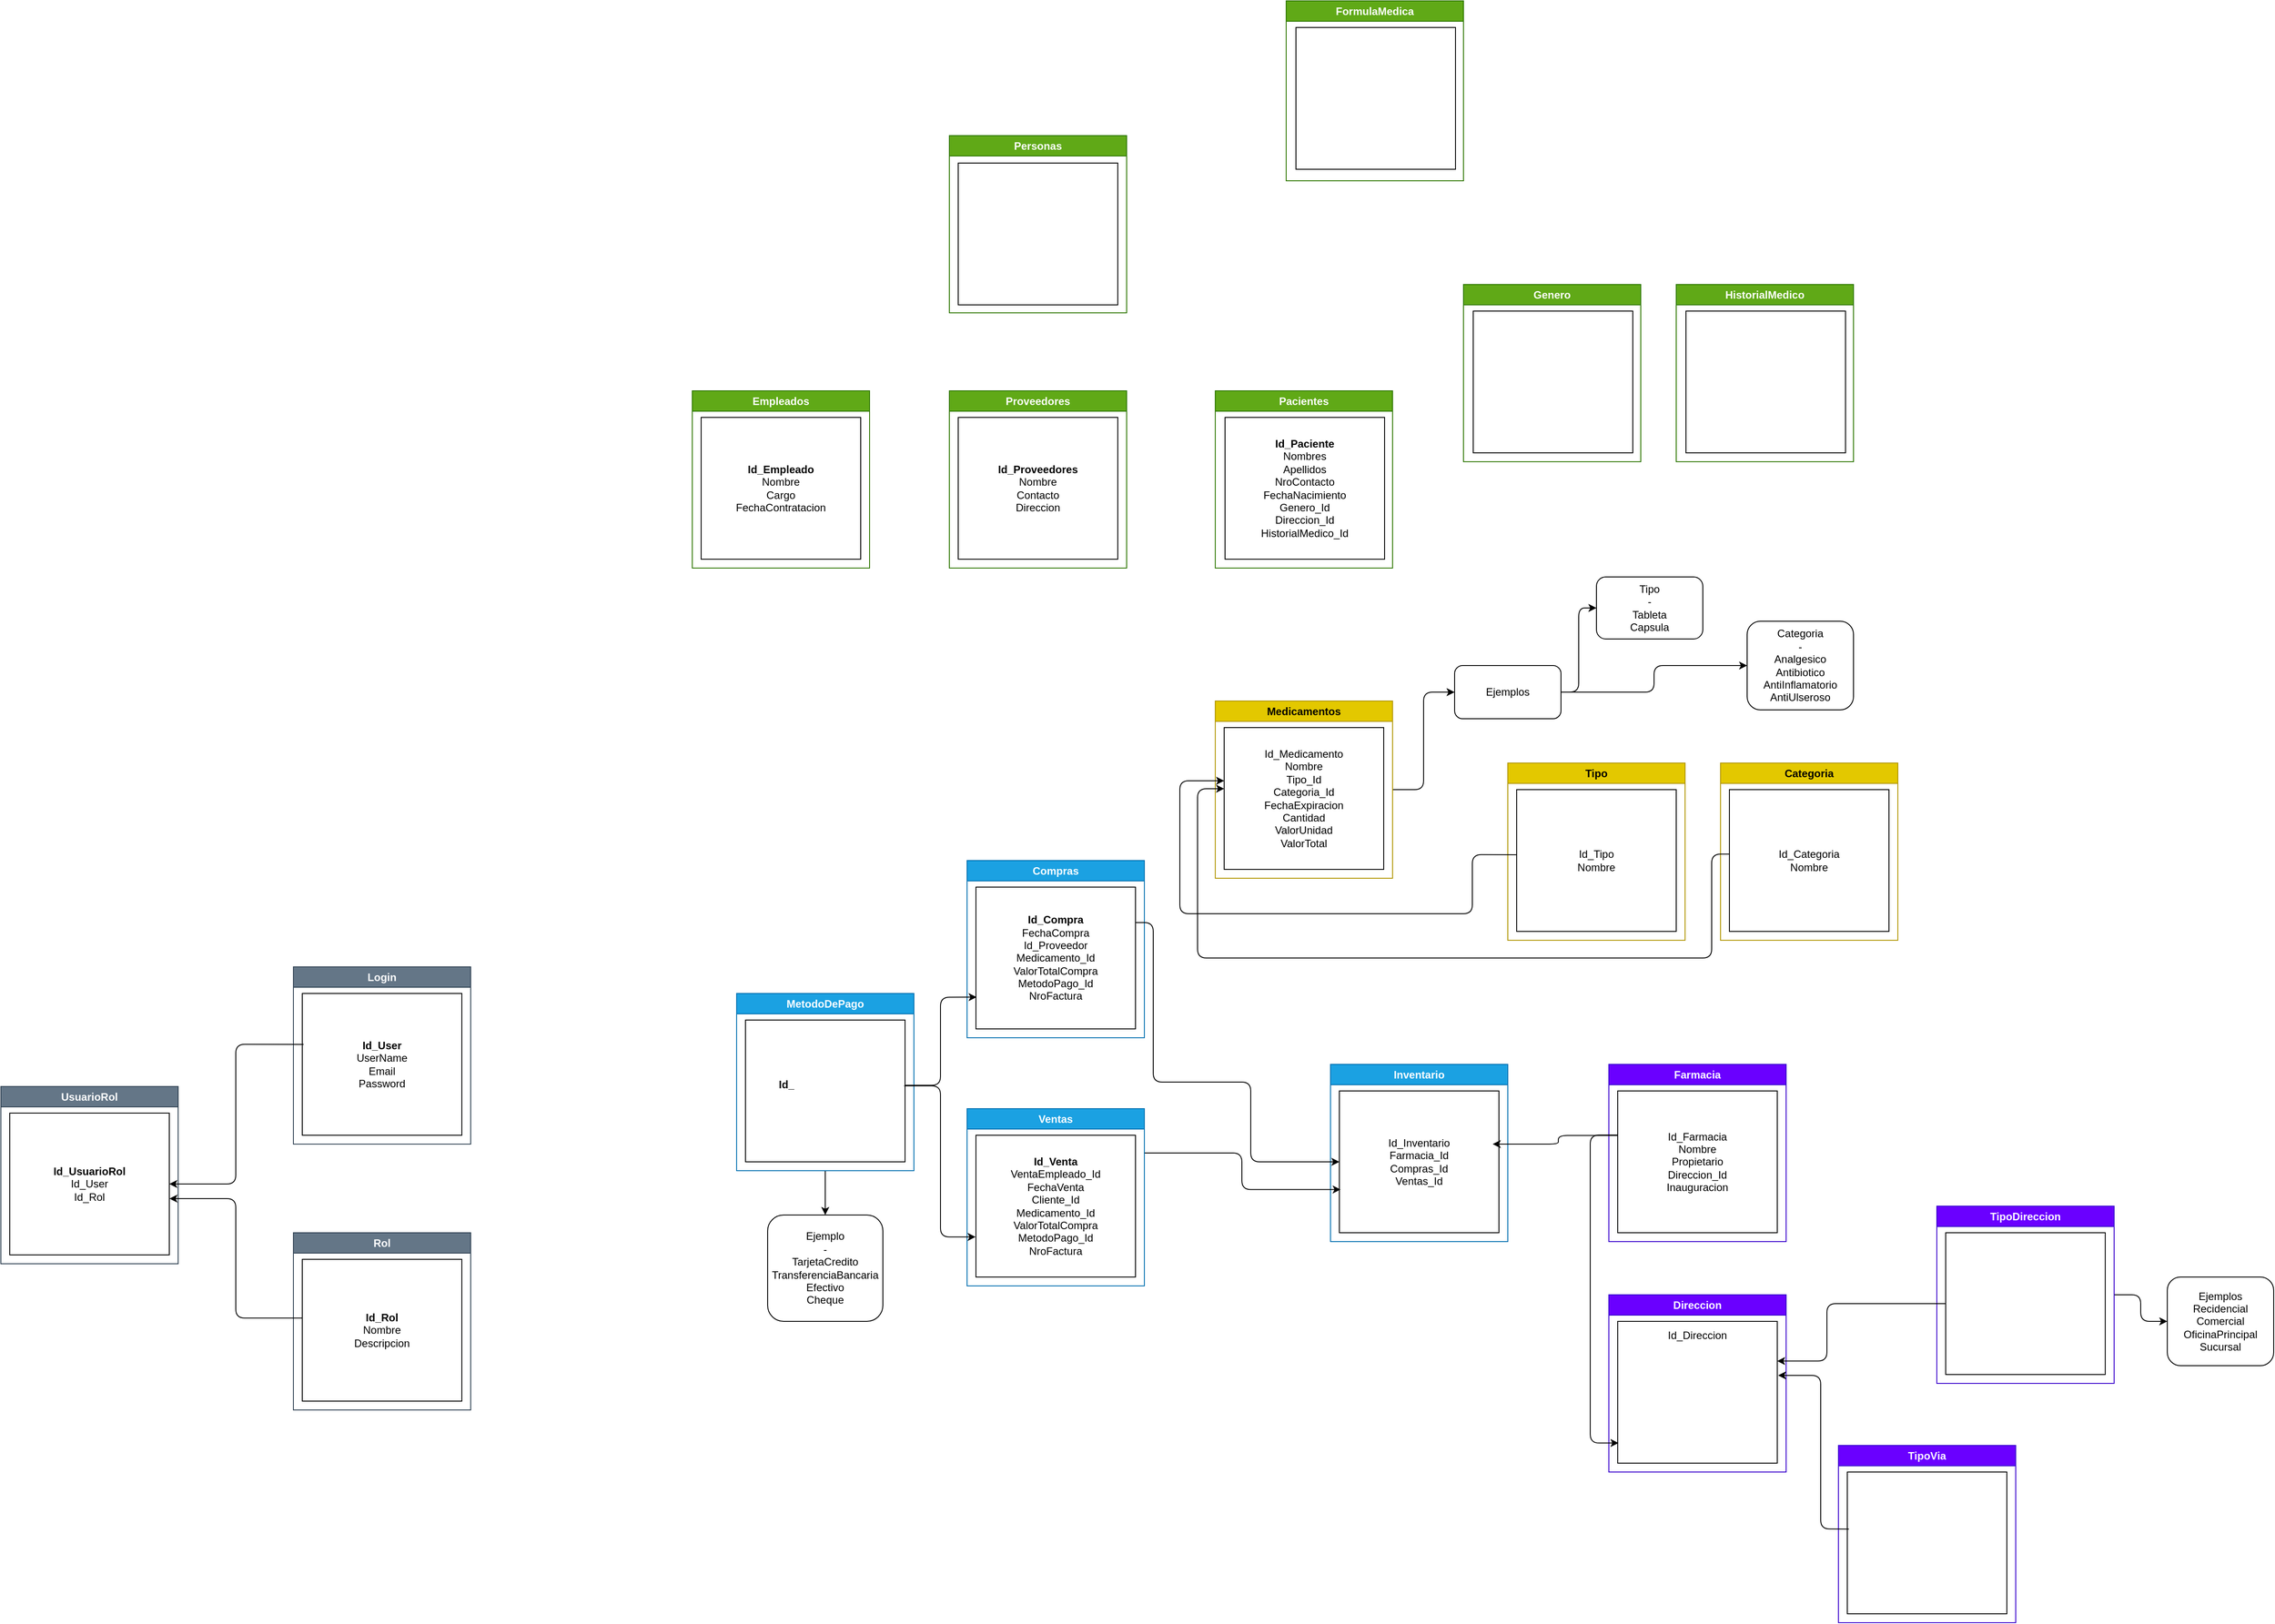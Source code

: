 <mxfile>
    <diagram name="Página-1" id="jpfWLPqKtA525M7urUYz">
        <mxGraphModel dx="5267" dy="6322" grid="1" gridSize="10" guides="1" tooltips="1" connect="1" arrows="1" fold="1" page="1" pageScale="1" pageWidth="827" pageHeight="1169" math="0" shadow="0">
            <root>
                <mxCell id="0"/>
                <mxCell id="1" parent="0"/>
                <mxCell id="NZvGtXNSFo7niaEzpbH--16" value="Compras" style="swimlane;whiteSpace=wrap;html=1;fillColor=#1ba1e2;fontColor=#ffffff;strokeColor=#006EAF;" parent="1" vertex="1">
                    <mxGeometry x="560" y="50" width="200" height="200" as="geometry"/>
                </mxCell>
                <mxCell id="9" value="&lt;b&gt;Id_Compra&lt;br&gt;&lt;/b&gt;FechaCompra&lt;br&gt;Id_Proveedor&lt;br&gt;Medicamento_Id&lt;br&gt;ValorTotalCompra&lt;br&gt;MetodoPago_Id&lt;br&gt;NroFactura" style="whiteSpace=wrap;html=1;" parent="NZvGtXNSFo7niaEzpbH--16" vertex="1">
                    <mxGeometry x="10" y="30" width="180" height="160" as="geometry"/>
                </mxCell>
                <mxCell id="NZvGtXNSFo7niaEzpbH--19" value="Proveedores" style="swimlane;whiteSpace=wrap;html=1;fillColor=#60a917;fontColor=#ffffff;strokeColor=#2D7600;" parent="1" vertex="1">
                    <mxGeometry x="540" y="-480" width="200" height="200" as="geometry"/>
                </mxCell>
                <mxCell id="18" value="&lt;b&gt;Id_Proveedores&lt;/b&gt;&lt;br&gt;Nombre&lt;br&gt;Contacto&lt;br&gt;Direccion" style="whiteSpace=wrap;html=1;" parent="NZvGtXNSFo7niaEzpbH--19" vertex="1">
                    <mxGeometry x="10" y="30" width="180" height="160" as="geometry"/>
                </mxCell>
                <mxCell id="NZvGtXNSFo7niaEzpbH--20" value="Farmacia" style="swimlane;whiteSpace=wrap;html=1;fillColor=#6a00ff;fontColor=#ffffff;strokeColor=#3700CC;" parent="1" vertex="1">
                    <mxGeometry x="1284" y="280" width="200" height="200" as="geometry"/>
                </mxCell>
                <mxCell id="3" value="Id_Farmacia&lt;br&gt;Nombre&lt;br&gt;Propietario&lt;br&gt;Direccion_Id&lt;br&gt;Inauguracion" style="whiteSpace=wrap;html=1;" parent="NZvGtXNSFo7niaEzpbH--20" vertex="1">
                    <mxGeometry x="10" y="30" width="180" height="160" as="geometry"/>
                </mxCell>
                <mxCell id="NZvGtXNSFo7niaEzpbH--22" value="Personas" style="swimlane;whiteSpace=wrap;html=1;fillColor=#60a917;fontColor=#ffffff;strokeColor=#2D7600;" parent="1" vertex="1">
                    <mxGeometry x="540" y="-768" width="200" height="200" as="geometry"/>
                </mxCell>
                <mxCell id="16" value="" style="whiteSpace=wrap;html=1;" parent="NZvGtXNSFo7niaEzpbH--22" vertex="1">
                    <mxGeometry x="10" y="31" width="180" height="160" as="geometry"/>
                </mxCell>
                <mxCell id="NZvGtXNSFo7niaEzpbH--23" value="Inventario" style="swimlane;whiteSpace=wrap;html=1;startSize=23;fillColor=#1ba1e2;fontColor=#ffffff;strokeColor=#006EAF;" parent="1" vertex="1">
                    <mxGeometry x="970" y="280" width="200" height="200" as="geometry"/>
                </mxCell>
                <mxCell id="6" value="Id_Inventario&lt;br&gt;Farmacia_Id&lt;br&gt;Compras_Id&lt;br&gt;Ventas_Id" style="whiteSpace=wrap;html=1;" parent="NZvGtXNSFo7niaEzpbH--23" vertex="1">
                    <mxGeometry x="10" y="30" width="180" height="160" as="geometry"/>
                </mxCell>
                <mxCell id="NZvGtXNSFo7niaEzpbH--24" value="Empleados" style="swimlane;whiteSpace=wrap;html=1;fillColor=#60a917;fontColor=#ffffff;strokeColor=#2D7600;" parent="1" vertex="1">
                    <mxGeometry x="250" y="-480" width="200" height="200" as="geometry"/>
                </mxCell>
                <mxCell id="12" value="&lt;b&gt;Id_Empleado&lt;/b&gt;&lt;br&gt;Nombre&lt;br&gt;Cargo&lt;br&gt;FechaContratacion" style="whiteSpace=wrap;html=1;" parent="NZvGtXNSFo7niaEzpbH--24" vertex="1">
                    <mxGeometry x="10" y="30" width="180" height="160" as="geometry"/>
                </mxCell>
                <mxCell id="NZvGtXNSFo7niaEzpbH--25" value="FormulaMedica" style="swimlane;whiteSpace=wrap;html=1;fillColor=#60a917;fontColor=#ffffff;strokeColor=#2D7600;" parent="1" vertex="1">
                    <mxGeometry x="920" y="-920" width="200" height="203" as="geometry"/>
                </mxCell>
                <mxCell id="13" value="" style="whiteSpace=wrap;html=1;" parent="NZvGtXNSFo7niaEzpbH--25" vertex="1">
                    <mxGeometry x="11" y="30" width="180" height="160" as="geometry"/>
                </mxCell>
                <mxCell id="NZvGtXNSFo7niaEzpbH--26" value="Pacientes" style="swimlane;whiteSpace=wrap;html=1;fillColor=#60a917;fontColor=#ffffff;strokeColor=#2D7600;" parent="1" vertex="1">
                    <mxGeometry x="840" y="-480" width="200" height="200" as="geometry"/>
                </mxCell>
                <mxCell id="17" value="&lt;b&gt;Id_Paciente&lt;/b&gt;&lt;br&gt;Nombres&lt;br&gt;Apellidos&lt;br&gt;NroContacto&lt;br&gt;FechaNacimiento&lt;br&gt;Genero_Id&lt;br&gt;Direccion_Id&lt;br&gt;HistorialMedico_Id" style="whiteSpace=wrap;html=1;" parent="NZvGtXNSFo7niaEzpbH--26" vertex="1">
                    <mxGeometry x="11" y="30" width="180" height="160" as="geometry"/>
                </mxCell>
                <mxCell id="61" style="edgeStyle=orthogonalEdgeStyle;html=1;exitX=1;exitY=0.25;exitDx=0;exitDy=0;entryX=0.008;entryY=0.695;entryDx=0;entryDy=0;entryPerimeter=0;" edge="1" parent="1" source="NZvGtXNSFo7niaEzpbH--27" target="6">
                    <mxGeometry relative="1" as="geometry"/>
                </mxCell>
                <mxCell id="NZvGtXNSFo7niaEzpbH--27" value="Ventas" style="swimlane;whiteSpace=wrap;html=1;fillColor=#1ba1e2;fontColor=#ffffff;strokeColor=#006EAF;" parent="1" vertex="1">
                    <mxGeometry x="560" y="330" width="200" height="200" as="geometry"/>
                </mxCell>
                <mxCell id="8" value="&lt;b&gt;Id_Venta&lt;br&gt;&lt;/b&gt;VentaEmpleado_Id&lt;b&gt;&lt;br&gt;&lt;/b&gt;FechaVenta&lt;br&gt;Cliente_Id&lt;br&gt;Medicamento_Id&lt;br&gt;ValorTotalCompra&lt;br&gt;MetodoPago_Id&lt;br&gt;NroFactura" style="whiteSpace=wrap;html=1;" parent="NZvGtXNSFo7niaEzpbH--27" vertex="1">
                    <mxGeometry x="10" y="30" width="180" height="160" as="geometry"/>
                </mxCell>
                <mxCell id="52" style="edgeStyle=orthogonalEdgeStyle;html=1;exitX=1;exitY=0.5;exitDx=0;exitDy=0;entryX=0;entryY=0.5;entryDx=0;entryDy=0;" edge="1" parent="1" source="NZvGtXNSFo7niaEzpbH--28" target="39">
                    <mxGeometry relative="1" as="geometry"/>
                </mxCell>
                <mxCell id="NZvGtXNSFo7niaEzpbH--28" value="Medicamentos" style="swimlane;whiteSpace=wrap;html=1;fillColor=#e3c800;fontColor=#000000;strokeColor=#B09500;" parent="1" vertex="1">
                    <mxGeometry x="840" y="-130" width="200" height="200" as="geometry"/>
                </mxCell>
                <mxCell id="4" value="Id_Medicamento&lt;br&gt;Nombre&lt;br&gt;Tipo_Id&lt;br&gt;Categoria_Id&lt;br&gt;FechaExpiracion&lt;br&gt;Cantidad&lt;br&gt;ValorUnidad&lt;br&gt;ValorTotal" style="whiteSpace=wrap;html=1;" parent="NZvGtXNSFo7niaEzpbH--28" vertex="1">
                    <mxGeometry x="10" y="30" width="180" height="160" as="geometry"/>
                </mxCell>
                <mxCell id="20" value="Rol" style="swimlane;whiteSpace=wrap;html=1;fillColor=#647687;fontColor=#ffffff;strokeColor=#314354;" parent="1" vertex="1">
                    <mxGeometry x="-200" y="470" width="200" height="200" as="geometry"/>
                </mxCell>
                <mxCell id="21" value="&lt;b&gt;Id_Rol&lt;/b&gt;&lt;br&gt;Nombre&lt;br&gt;Descripcion" style="whiteSpace=wrap;html=1;" parent="20" vertex="1">
                    <mxGeometry x="10" y="30" width="180" height="160" as="geometry"/>
                </mxCell>
                <mxCell id="22" value="Login" style="swimlane;whiteSpace=wrap;html=1;fillColor=#647687;fontColor=#ffffff;strokeColor=#314354;" parent="1" vertex="1">
                    <mxGeometry x="-200" y="170" width="200" height="200" as="geometry"/>
                </mxCell>
                <mxCell id="23" value="&lt;b&gt;Id_User&lt;/b&gt;&lt;br&gt;UserName&lt;br&gt;Email&lt;br&gt;Password" style="whiteSpace=wrap;html=1;" parent="22" vertex="1">
                    <mxGeometry x="10" y="30" width="180" height="160" as="geometry"/>
                </mxCell>
                <mxCell id="24" value="UsuarioRol" style="swimlane;whiteSpace=wrap;html=1;fillColor=#647687;fontColor=#ffffff;strokeColor=#314354;" parent="1" vertex="1">
                    <mxGeometry x="-530" y="305" width="200" height="200" as="geometry"/>
                </mxCell>
                <mxCell id="25" value="&lt;b&gt;Id_UsuarioRol&lt;/b&gt;&lt;br&gt;Id_User&lt;br&gt;Id_Rol" style="whiteSpace=wrap;html=1;" parent="24" vertex="1">
                    <mxGeometry x="10" y="30" width="180" height="160" as="geometry"/>
                </mxCell>
                <mxCell id="27" style="edgeStyle=orthogonalEdgeStyle;html=1;exitX=-0.002;exitY=0.414;exitDx=0;exitDy=0;entryX=1.001;entryY=0.603;entryDx=0;entryDy=0;exitPerimeter=0;entryPerimeter=0;" parent="1" source="21" target="25" edge="1">
                    <mxGeometry relative="1" as="geometry"/>
                </mxCell>
                <mxCell id="28" style="edgeStyle=orthogonalEdgeStyle;html=1;exitX=0.008;exitY=0.359;exitDx=0;exitDy=0;entryX=1;entryY=0.5;entryDx=0;entryDy=0;exitPerimeter=0;" parent="1" source="23" target="25" edge="1">
                    <mxGeometry relative="1" as="geometry"/>
                </mxCell>
                <mxCell id="29" value="Direccion" style="swimlane;whiteSpace=wrap;html=1;fillColor=#6a00ff;fontColor=#ffffff;strokeColor=#3700CC;" parent="1" vertex="1">
                    <mxGeometry x="1284" y="540" width="200" height="200" as="geometry"/>
                </mxCell>
                <mxCell id="30" value="Id_Direccion&lt;br&gt;&lt;span style=&quot;color: rgb(255, 255, 255);&quot;&gt;Direccion&lt;br&gt;Tipo_Id&lt;br&gt;&lt;/span&gt;&lt;span style=&quot;color: rgb(255, 255, 255);&quot;&gt;TipoVia_Id&lt;/span&gt;&lt;br style=&quot;color: rgb(255, 255, 255);&quot;&gt;&lt;span style=&quot;color: rgb(255, 255, 255);&quot;&gt;NurDireccion&lt;/span&gt;&lt;span style=&quot;color: rgb(255, 255, 255);&quot;&gt;&lt;br&gt;Ciudad&lt;br&gt;Estado&lt;br&gt;CodigoPostal&lt;br&gt;Pais&lt;br&gt;Farmacia_Id&lt;br&gt;&lt;/span&gt;" style="whiteSpace=wrap;html=1;" parent="29" vertex="1">
                    <mxGeometry x="10" y="30" width="180" height="160" as="geometry"/>
                </mxCell>
                <mxCell id="31" value="TipoVia" style="swimlane;whiteSpace=wrap;html=1;fillColor=#6a00ff;fontColor=#ffffff;strokeColor=#3700CC;" parent="1" vertex="1">
                    <mxGeometry x="1543" y="710" width="200" height="200" as="geometry"/>
                </mxCell>
                <mxCell id="32" value="&lt;span style=&quot;color: rgb(255, 255, 255);&quot;&gt;Id_&lt;/span&gt;&lt;span style=&quot;color: rgb(255, 255, 255); font-weight: 700;&quot;&gt;TipoVia&lt;br&gt;&lt;/span&gt;&lt;span style=&quot;color: rgb(255, 255, 255);&quot;&gt;Nombre&lt;br&gt;Abreviatura&lt;br&gt;&lt;/span&gt;" style="whiteSpace=wrap;html=1;" parent="31" vertex="1">
                    <mxGeometry x="10" y="30" width="180" height="160" as="geometry"/>
                </mxCell>
                <mxCell id="33" style="edgeStyle=orthogonalEdgeStyle;html=1;exitX=0.01;exitY=0.402;exitDx=0;exitDy=0;entryX=1.005;entryY=0.381;entryDx=0;entryDy=0;entryPerimeter=0;exitPerimeter=0;" parent="1" source="32" target="30" edge="1">
                    <mxGeometry relative="1" as="geometry">
                        <Array as="points">
                            <mxPoint x="1523" y="804"/>
                            <mxPoint x="1523" y="631"/>
                        </Array>
                    </mxGeometry>
                </mxCell>
                <mxCell id="34" style="edgeStyle=orthogonalEdgeStyle;html=1;exitX=0.002;exitY=0.311;exitDx=0;exitDy=0;entryX=0.005;entryY=0.858;entryDx=0;entryDy=0;entryPerimeter=0;exitPerimeter=0;" parent="1" source="3" target="30" edge="1">
                    <mxGeometry relative="1" as="geometry">
                        <Array as="points">
                            <mxPoint x="1263" y="360"/>
                            <mxPoint x="1263" y="707"/>
                        </Array>
                    </mxGeometry>
                </mxCell>
                <mxCell id="35" value="Tipo" style="swimlane;whiteSpace=wrap;html=1;fillColor=#e3c800;fontColor=#000000;strokeColor=#B09500;" vertex="1" parent="1">
                    <mxGeometry x="1170" y="-60" width="200" height="200" as="geometry"/>
                </mxCell>
                <mxCell id="36" value="Id_Tipo&lt;br&gt;Nombre" style="whiteSpace=wrap;html=1;" vertex="1" parent="35">
                    <mxGeometry x="10" y="30" width="180" height="160" as="geometry"/>
                </mxCell>
                <mxCell id="37" value="Categoria" style="swimlane;whiteSpace=wrap;html=1;fillColor=#e3c800;fontColor=#000000;strokeColor=#B09500;" vertex="1" parent="1">
                    <mxGeometry x="1410" y="-60" width="200" height="200" as="geometry"/>
                </mxCell>
                <mxCell id="38" value="Id_Categoria&lt;br&gt;Nombre" style="whiteSpace=wrap;html=1;" vertex="1" parent="37">
                    <mxGeometry x="10" y="30" width="180" height="160" as="geometry"/>
                </mxCell>
                <mxCell id="43" style="edgeStyle=orthogonalEdgeStyle;html=1;exitX=1;exitY=0.5;exitDx=0;exitDy=0;entryX=0;entryY=0.5;entryDx=0;entryDy=0;" edge="1" parent="1" source="39" target="40">
                    <mxGeometry relative="1" as="geometry"/>
                </mxCell>
                <mxCell id="44" style="edgeStyle=orthogonalEdgeStyle;html=1;exitX=1;exitY=0.5;exitDx=0;exitDy=0;entryX=0;entryY=0.5;entryDx=0;entryDy=0;" edge="1" parent="1" source="39" target="41">
                    <mxGeometry relative="1" as="geometry"/>
                </mxCell>
                <mxCell id="39" value="Ejemplos" style="rounded=1;whiteSpace=wrap;html=1;" vertex="1" parent="1">
                    <mxGeometry x="1110" y="-170" width="120" height="60" as="geometry"/>
                </mxCell>
                <mxCell id="40" value="Tipo&lt;br&gt;-&lt;br&gt;Tableta&lt;br&gt;Capsula" style="rounded=1;whiteSpace=wrap;html=1;" vertex="1" parent="1">
                    <mxGeometry x="1270" y="-270" width="120" height="70" as="geometry"/>
                </mxCell>
                <mxCell id="41" value="Categoria&lt;br&gt;-&lt;br&gt;Analgesico&lt;br&gt;Antibiotico&lt;br&gt;AntiInflamatorio&lt;br&gt;AntiUlseroso" style="rounded=1;whiteSpace=wrap;html=1;" vertex="1" parent="1">
                    <mxGeometry x="1440" y="-220" width="120" height="100" as="geometry"/>
                </mxCell>
                <mxCell id="45" style="edgeStyle=orthogonalEdgeStyle;html=1;entryX=0;entryY=0.375;entryDx=0;entryDy=0;entryPerimeter=0;exitX=-0.003;exitY=0.459;exitDx=0;exitDy=0;exitPerimeter=0;" edge="1" parent="1" source="36" target="4">
                    <mxGeometry relative="1" as="geometry">
                        <mxPoint x="1120" y="50" as="sourcePoint"/>
                        <Array as="points">
                            <mxPoint x="1130" y="43"/>
                            <mxPoint x="1130" y="110"/>
                            <mxPoint x="800" y="110"/>
                            <mxPoint x="800" y="-40"/>
                        </Array>
                    </mxGeometry>
                </mxCell>
                <mxCell id="46" style="edgeStyle=orthogonalEdgeStyle;html=1;exitX=0.001;exitY=0.455;exitDx=0;exitDy=0;entryX=0;entryY=0.431;entryDx=0;entryDy=0;entryPerimeter=0;exitPerimeter=0;" edge="1" parent="1" source="38" target="4">
                    <mxGeometry relative="1" as="geometry">
                        <Array as="points">
                            <mxPoint x="1400" y="43"/>
                            <mxPoint x="1400" y="160"/>
                            <mxPoint x="820" y="160"/>
                            <mxPoint x="820" y="-31"/>
                        </Array>
                    </mxGeometry>
                </mxCell>
                <mxCell id="51" style="edgeStyle=orthogonalEdgeStyle;html=1;exitX=1;exitY=0.5;exitDx=0;exitDy=0;entryX=0;entryY=0.5;entryDx=0;entryDy=0;" edge="1" parent="1" source="48" target="50">
                    <mxGeometry relative="1" as="geometry"/>
                </mxCell>
                <mxCell id="48" value="TipoDireccion" style="swimlane;whiteSpace=wrap;html=1;fillColor=#6a00ff;fontColor=#ffffff;strokeColor=#3700CC;" vertex="1" parent="1">
                    <mxGeometry x="1654" y="440" width="200" height="200" as="geometry"/>
                </mxCell>
                <mxCell id="49" value="&lt;span style=&quot;color: rgb(255, 255, 255);&quot;&gt;Id_&lt;/span&gt;&lt;span style=&quot;color: rgb(255, 255, 255); font-weight: 700;&quot;&gt;TipoDireccion&lt;br&gt;&lt;/span&gt;&lt;span style=&quot;color: rgb(255, 255, 255);&quot;&gt;Nombre&lt;br&gt;&lt;/span&gt;" style="whiteSpace=wrap;html=1;" vertex="1" parent="48">
                    <mxGeometry x="10" y="30" width="180" height="160" as="geometry"/>
                </mxCell>
                <mxCell id="50" value="Ejemplos&lt;br&gt;Recidencial&lt;br&gt;Comercial&lt;br&gt;OficinaPrincipal&lt;br&gt;Sucursal" style="rounded=1;whiteSpace=wrap;html=1;" vertex="1" parent="1">
                    <mxGeometry x="1914" y="520" width="120" height="100" as="geometry"/>
                </mxCell>
                <mxCell id="53" style="edgeStyle=orthogonalEdgeStyle;html=1;exitX=0;exitY=0.5;exitDx=0;exitDy=0;entryX=0.999;entryY=0.28;entryDx=0;entryDy=0;entryPerimeter=0;" edge="1" parent="1" source="49" target="30">
                    <mxGeometry relative="1" as="geometry">
                        <Array as="points">
                            <mxPoint x="1530" y="550"/>
                            <mxPoint x="1530" y="615"/>
                        </Array>
                    </mxGeometry>
                </mxCell>
                <mxCell id="57" style="edgeStyle=orthogonalEdgeStyle;html=1;exitX=0.5;exitY=1;exitDx=0;exitDy=0;entryX=0.5;entryY=0;entryDx=0;entryDy=0;" edge="1" parent="1" source="54" target="56">
                    <mxGeometry relative="1" as="geometry"/>
                </mxCell>
                <mxCell id="54" value="MetodoDePago" style="swimlane;whiteSpace=wrap;html=1;fillColor=#1ba1e2;fontColor=#ffffff;strokeColor=#006EAF;" vertex="1" parent="1">
                    <mxGeometry x="300" y="200" width="200" height="200" as="geometry"/>
                </mxCell>
                <mxCell id="55" value="&lt;b&gt;Id_&lt;/b&gt;&lt;span style=&quot;color: rgb(255, 255, 255); font-weight: 700;&quot;&gt;MetodoDePago&lt;br&gt;Nombre&lt;br&gt;&lt;/span&gt;" style="whiteSpace=wrap;html=1;" vertex="1" parent="54">
                    <mxGeometry x="10" y="30" width="180" height="160" as="geometry"/>
                </mxCell>
                <mxCell id="56" value="Ejemplo&lt;br&gt;-&lt;br&gt;TarjetaCredito&lt;br&gt;TransferenciaBancaria&lt;br&gt;Efectivo&lt;br&gt;Cheque" style="rounded=1;whiteSpace=wrap;html=1;" vertex="1" parent="1">
                    <mxGeometry x="335" y="450" width="130" height="120" as="geometry"/>
                </mxCell>
                <mxCell id="58" style="edgeStyle=orthogonalEdgeStyle;html=1;exitX=1.001;exitY=0.46;exitDx=0;exitDy=0;entryX=0.004;entryY=0.776;entryDx=0;entryDy=0;exitPerimeter=0;entryPerimeter=0;" edge="1" parent="1" source="55" target="9">
                    <mxGeometry relative="1" as="geometry"/>
                </mxCell>
                <mxCell id="59" style="edgeStyle=orthogonalEdgeStyle;html=1;exitX=0.995;exitY=0.464;exitDx=0;exitDy=0;entryX=-0.002;entryY=0.717;entryDx=0;entryDy=0;entryPerimeter=0;exitPerimeter=0;" edge="1" parent="1" source="55" target="8">
                    <mxGeometry relative="1" as="geometry"/>
                </mxCell>
                <mxCell id="60" style="edgeStyle=orthogonalEdgeStyle;html=1;exitX=1;exitY=0.25;exitDx=0;exitDy=0;entryX=0;entryY=0.5;entryDx=0;entryDy=0;" edge="1" parent="1" source="9" target="6">
                    <mxGeometry relative="1" as="geometry">
                        <Array as="points">
                            <mxPoint x="770" y="120"/>
                            <mxPoint x="770" y="300"/>
                            <mxPoint x="880" y="300"/>
                            <mxPoint x="880" y="390"/>
                        </Array>
                    </mxGeometry>
                </mxCell>
                <mxCell id="62" style="edgeStyle=orthogonalEdgeStyle;html=1;exitX=0;exitY=0.314;exitDx=0;exitDy=0;entryX=0.961;entryY=0.375;entryDx=0;entryDy=0;entryPerimeter=0;exitPerimeter=0;" edge="1" parent="1" source="3" target="6">
                    <mxGeometry relative="1" as="geometry"/>
                </mxCell>
                <mxCell id="66" value="Genero" style="swimlane;whiteSpace=wrap;html=1;fillColor=#60a917;fontColor=#ffffff;strokeColor=#2D7600;" vertex="1" parent="1">
                    <mxGeometry x="1120" y="-600" width="200" height="200" as="geometry"/>
                </mxCell>
                <mxCell id="67" value="" style="whiteSpace=wrap;html=1;" vertex="1" parent="66">
                    <mxGeometry x="11" y="30" width="180" height="160" as="geometry"/>
                </mxCell>
                <mxCell id="68" value="HistorialMedico" style="swimlane;whiteSpace=wrap;html=1;fillColor=#60a917;fontColor=#ffffff;strokeColor=#2D7600;" vertex="1" parent="1">
                    <mxGeometry x="1360" y="-600" width="200" height="200" as="geometry"/>
                </mxCell>
                <mxCell id="69" value="" style="whiteSpace=wrap;html=1;" vertex="1" parent="68">
                    <mxGeometry x="11" y="30" width="180" height="160" as="geometry"/>
                </mxCell>
            </root>
        </mxGraphModel>
    </diagram>
</mxfile>